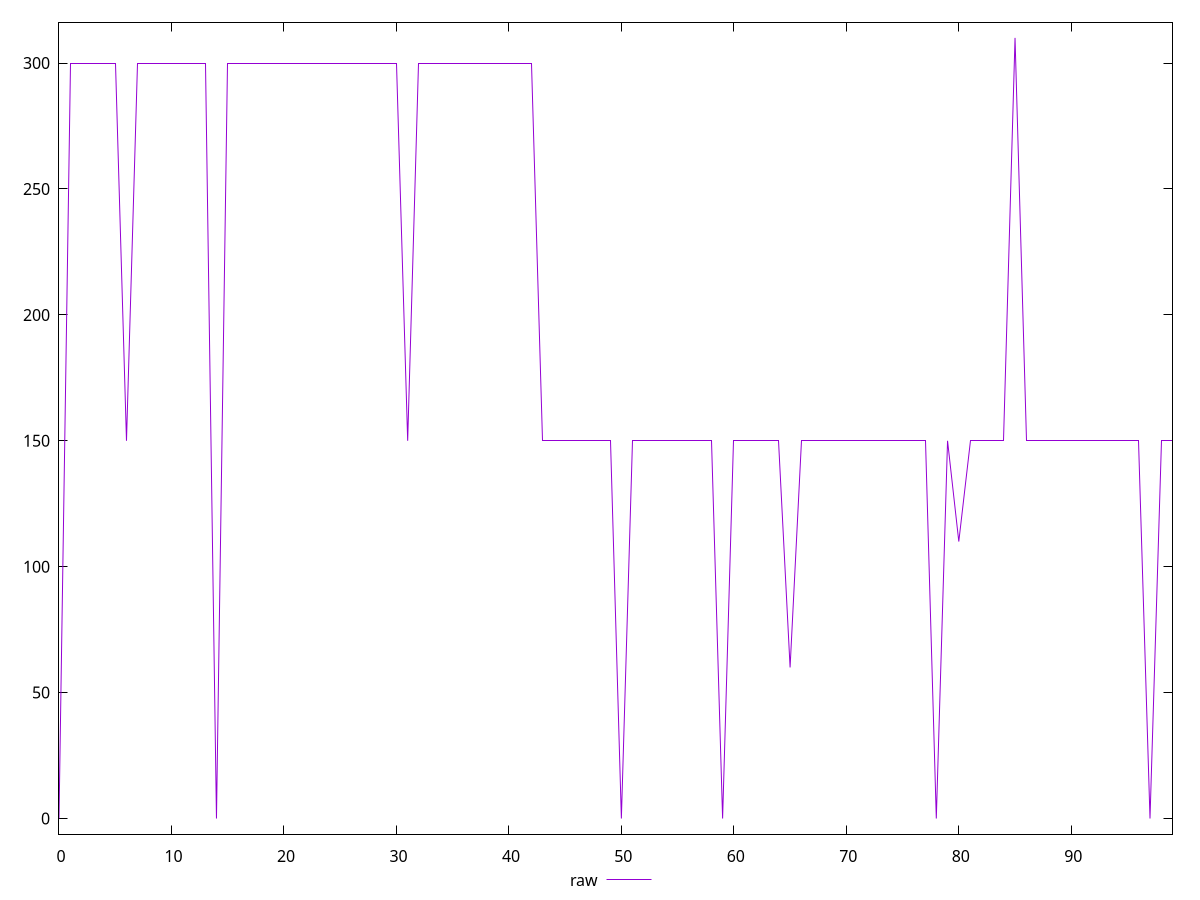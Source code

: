 reset

$raw <<EOF
0 0
1 300
2 300
3 300
4 300
5 300
6 150
7 300
8 300
9 300
10 300
11 300
12 300
13 300
14 0
15 300
16 300
17 300
18 300
19 300
20 300
21 300
22 300
23 300
24 300
25 300
26 300
27 300
28 300
29 300
30 300
31 150
32 300
33 300
34 300
35 300
36 300
37 300
38 300
39 300
40 300
41 300
42 300
43 150
44 150
45 150
46 150
47 150
48 150
49 150
50 0
51 150
52 150
53 150
54 150
55 150
56 150
57 150
58 150
59 0
60 150
61 150
62 150
63 150
64 150
65 60
66 150
67 150
68 150
69 150
70 150
71 150
72 150
73 150
74 150
75 150
76 150
77 150
78 0
79 150
80 110
81 150
82 150
83 150
84 150
85 310
86 150
87 150
88 150
89 150
90 150
91 150
92 150
93 150
94 150
95 150
96 150
97 0
98 150
99 150
EOF

set key outside below
set xrange [0:99]
set yrange [-6.2:316.2]
set trange [-6.2:316.2]
set terminal svg size 640, 500 enhanced background rgb 'white'
set output "report_00021_2021-02-20T09:16:39.615Z/uses-optimized-images/samples/pages/raw/values.svg"

plot $raw title "raw" with line

reset
